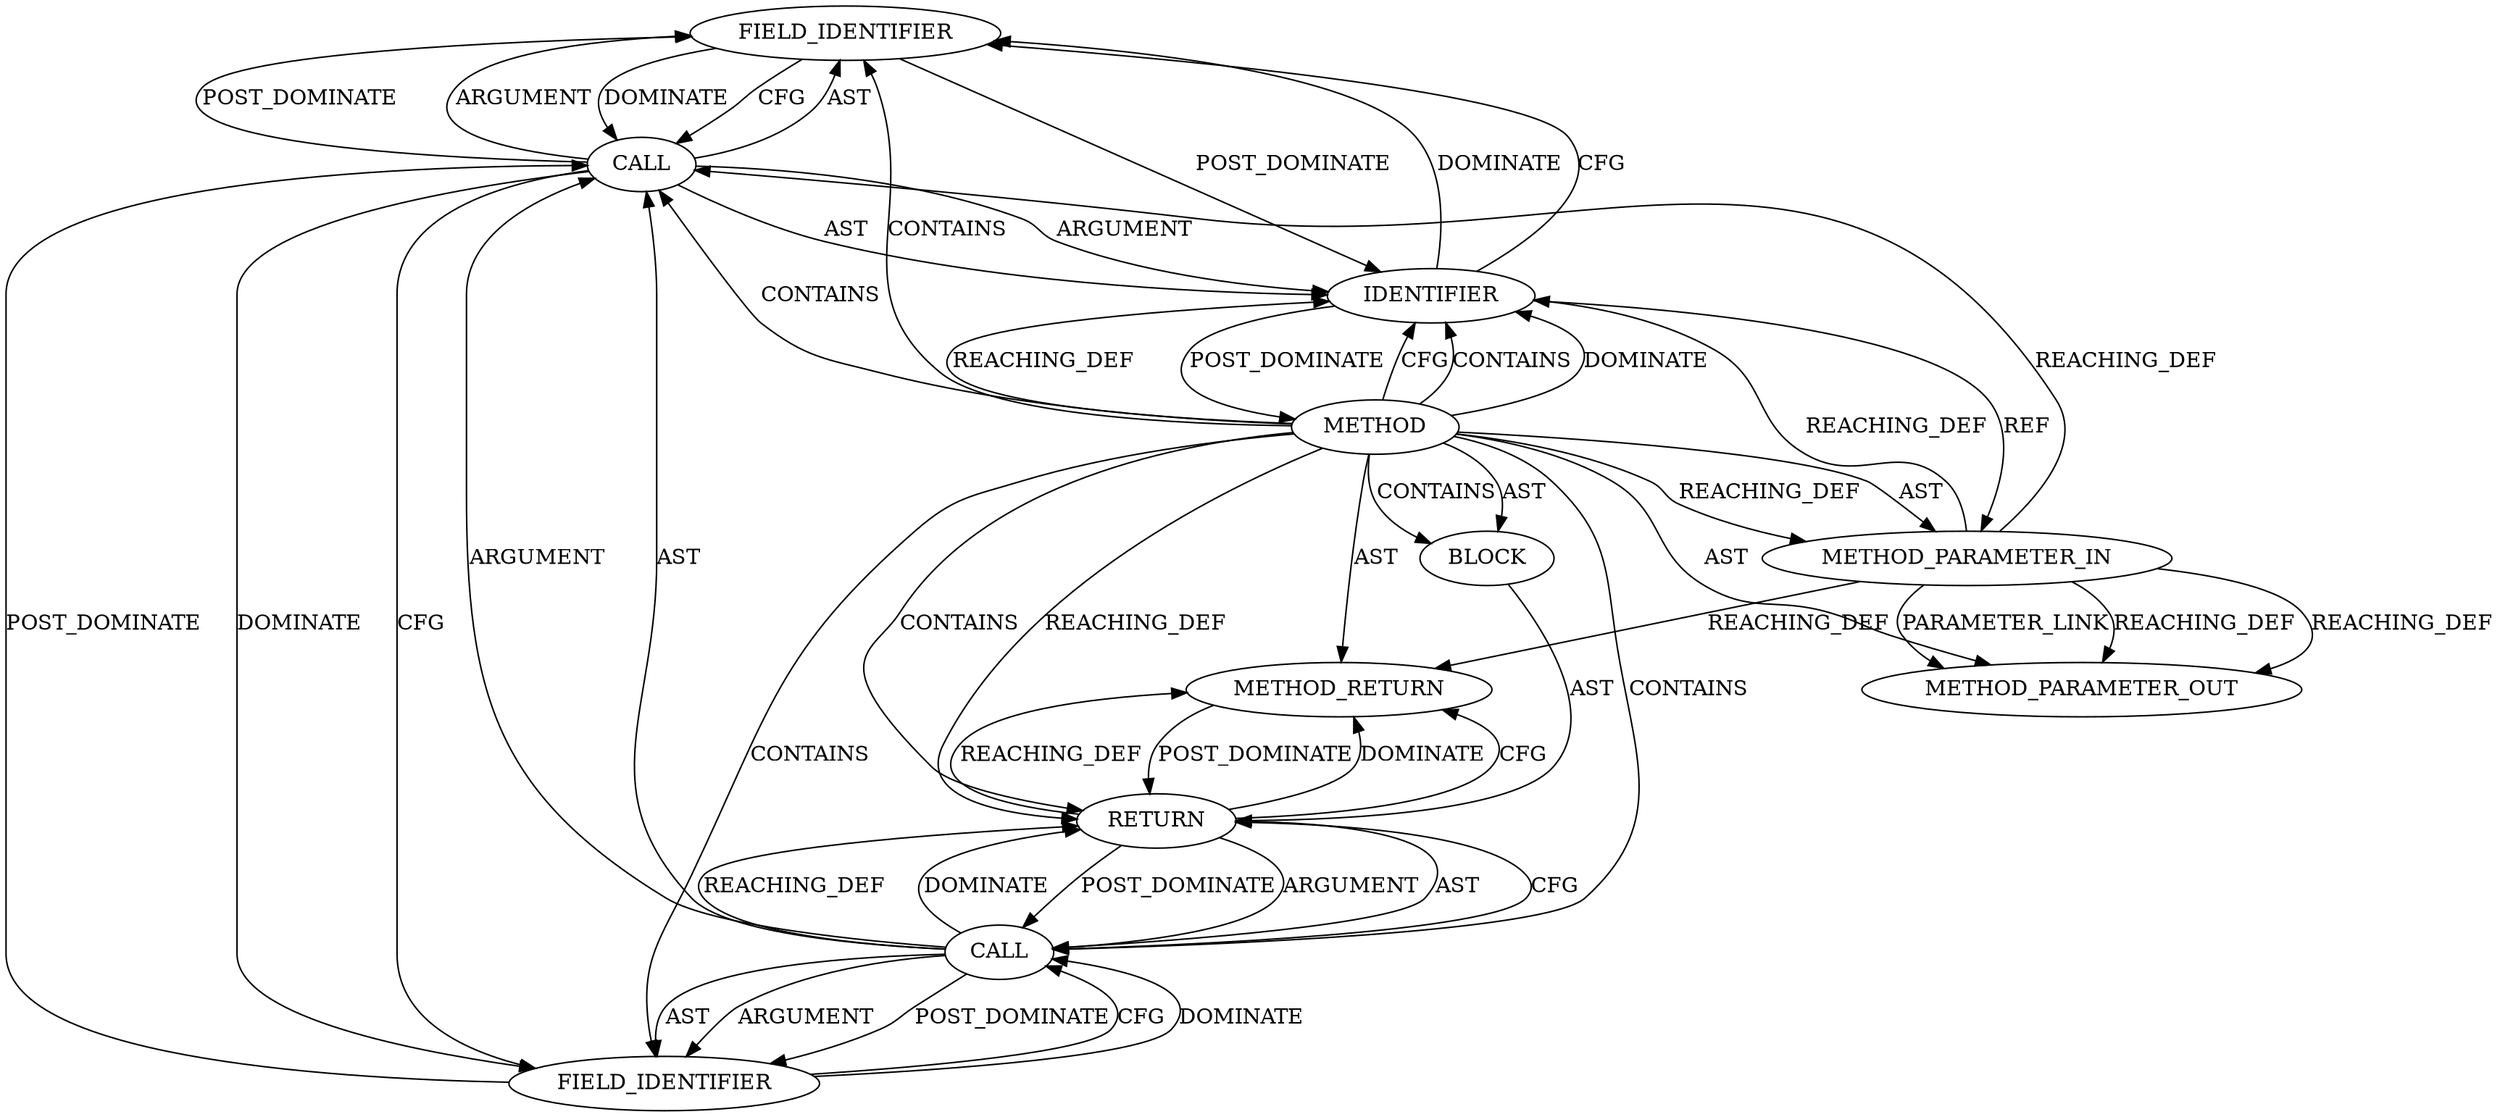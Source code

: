 digraph {
  479 [label=FIELD_IDENTIFIER ORDER=2 ARGUMENT_INDEX=2 CODE="strp" COLUMN_NUMBER=9 LINE_NUMBER=223 CANONICAL_NAME="strp"]
  474 [label=BLOCK ORDER=2 ARGUMENT_INDEX=-1 CODE="{
	return ctx->strp.mixed_decrypted;
}" COLUMN_NUMBER=1 LINE_NUMBER=222 TYPE_FULL_NAME="void"]
  477 [label=CALL ORDER=1 ARGUMENT_INDEX=1 CODE="ctx->strp" COLUMN_NUMBER=9 METHOD_FULL_NAME="<operator>.indirectFieldAccess" LINE_NUMBER=223 TYPE_FULL_NAME="<empty>" DISPATCH_TYPE="STATIC_DISPATCH" SIGNATURE="" NAME="<operator>.indirectFieldAccess"]
  480 [label=FIELD_IDENTIFIER ORDER=2 ARGUMENT_INDEX=2 CODE="mixed_decrypted" COLUMN_NUMBER=9 LINE_NUMBER=223 CANONICAL_NAME="mixed_decrypted"]
  21235 [label=METHOD_PARAMETER_OUT ORDER=1 CODE="struct tls_sw_context_rx *ctx" IS_VARIADIC=false COLUMN_NUMBER=49 LINE_NUMBER=221 TYPE_FULL_NAME="tls_sw_context_rx*" EVALUATION_STRATEGY="BY_VALUE" INDEX=1 NAME="ctx"]
  475 [label=RETURN ORDER=1 ARGUMENT_INDEX=-1 CODE="return ctx->strp.mixed_decrypted;" COLUMN_NUMBER=2 LINE_NUMBER=223]
  478 [label=IDENTIFIER ORDER=1 ARGUMENT_INDEX=1 CODE="ctx" COLUMN_NUMBER=9 LINE_NUMBER=223 TYPE_FULL_NAME="tls_sw_context_rx*" NAME="ctx"]
  473 [label=METHOD_PARAMETER_IN ORDER=1 CODE="struct tls_sw_context_rx *ctx" IS_VARIADIC=false COLUMN_NUMBER=49 LINE_NUMBER=221 TYPE_FULL_NAME="tls_sw_context_rx*" EVALUATION_STRATEGY="BY_VALUE" INDEX=1 NAME="ctx"]
  476 [label=CALL ORDER=1 ARGUMENT_INDEX=-1 CODE="ctx->strp.mixed_decrypted" COLUMN_NUMBER=9 METHOD_FULL_NAME="<operator>.fieldAccess" LINE_NUMBER=223 TYPE_FULL_NAME="<empty>" DISPATCH_TYPE="STATIC_DISPATCH" SIGNATURE="" NAME="<operator>.fieldAccess"]
  472 [label=METHOD COLUMN_NUMBER=1 LINE_NUMBER=221 COLUMN_NUMBER_END=1 IS_EXTERNAL=false SIGNATURE="bool tls_strp_msg_mixed_decrypted (tls_sw_context_rx*)" NAME="tls_strp_msg_mixed_decrypted" AST_PARENT_TYPE="TYPE_DECL" AST_PARENT_FULL_NAME="tls.h:<global>" ORDER=62 CODE="static inline bool tls_strp_msg_mixed_decrypted(struct tls_sw_context_rx *ctx)
{
	return ctx->strp.mixed_decrypted;
}" FULL_NAME="tls_strp_msg_mixed_decrypted" LINE_NUMBER_END=224 FILENAME="tls.h"]
  481 [label=METHOD_RETURN ORDER=3 CODE="RET" COLUMN_NUMBER=1 LINE_NUMBER=221 TYPE_FULL_NAME="bool" EVALUATION_STRATEGY="BY_VALUE"]
  472 -> 478 [label=CFG ]
  477 -> 480 [label=DOMINATE ]
  472 -> 478 [label=CONTAINS ]
  472 -> 21235 [label=AST ]
  478 -> 479 [label=DOMINATE ]
  481 -> 475 [label=POST_DOMINATE ]
  477 -> 479 [label=AST ]
  477 -> 479 [label=POST_DOMINATE ]
  479 -> 477 [label=DOMINATE ]
  473 -> 477 [label=REACHING_DEF VARIABLE="ctx"]
  475 -> 476 [label=POST_DOMINATE ]
  476 -> 475 [label=CFG ]
  478 -> 479 [label=CFG ]
  474 -> 475 [label=AST ]
  479 -> 478 [label=POST_DOMINATE ]
  475 -> 481 [label=DOMINATE ]
  479 -> 477 [label=CFG ]
  480 -> 477 [label=POST_DOMINATE ]
  476 -> 475 [label=REACHING_DEF VARIABLE="ctx->strp.mixed_decrypted"]
  476 -> 477 [label=AST ]
  472 -> 478 [label=DOMINATE ]
  476 -> 480 [label=POST_DOMINATE ]
  472 -> 477 [label=CONTAINS ]
  477 -> 479 [label=ARGUMENT ]
  472 -> 481 [label=AST ]
  472 -> 473 [label=AST ]
  475 -> 481 [label=CFG ]
  473 -> 478 [label=REACHING_DEF VARIABLE="ctx"]
  476 -> 477 [label=ARGUMENT ]
  476 -> 475 [label=DOMINATE ]
  476 -> 480 [label=AST ]
  476 -> 480 [label=ARGUMENT ]
  472 -> 480 [label=CONTAINS ]
  475 -> 481 [label=REACHING_DEF VARIABLE="<RET>"]
  472 -> 475 [label=REACHING_DEF VARIABLE=""]
  475 -> 476 [label=ARGUMENT ]
  478 -> 473 [label=REF ]
  472 -> 478 [label=REACHING_DEF VARIABLE=""]
  472 -> 479 [label=CONTAINS ]
  480 -> 476 [label=CFG ]
  472 -> 475 [label=CONTAINS ]
  473 -> 21235 [label=PARAMETER_LINK ]
  472 -> 473 [label=REACHING_DEF VARIABLE=""]
  472 -> 474 [label=CONTAINS ]
  475 -> 476 [label=AST ]
  478 -> 472 [label=POST_DOMINATE ]
  472 -> 474 [label=AST ]
  477 -> 478 [label=ARGUMENT ]
  473 -> 481 [label=REACHING_DEF VARIABLE="ctx"]
  473 -> 21235 [label=REACHING_DEF VARIABLE="ctx"]
  473 -> 21235 [label=REACHING_DEF VARIABLE="ctx"]
  472 -> 476 [label=CONTAINS ]
  477 -> 480 [label=CFG ]
  480 -> 476 [label=DOMINATE ]
  477 -> 478 [label=AST ]
}
